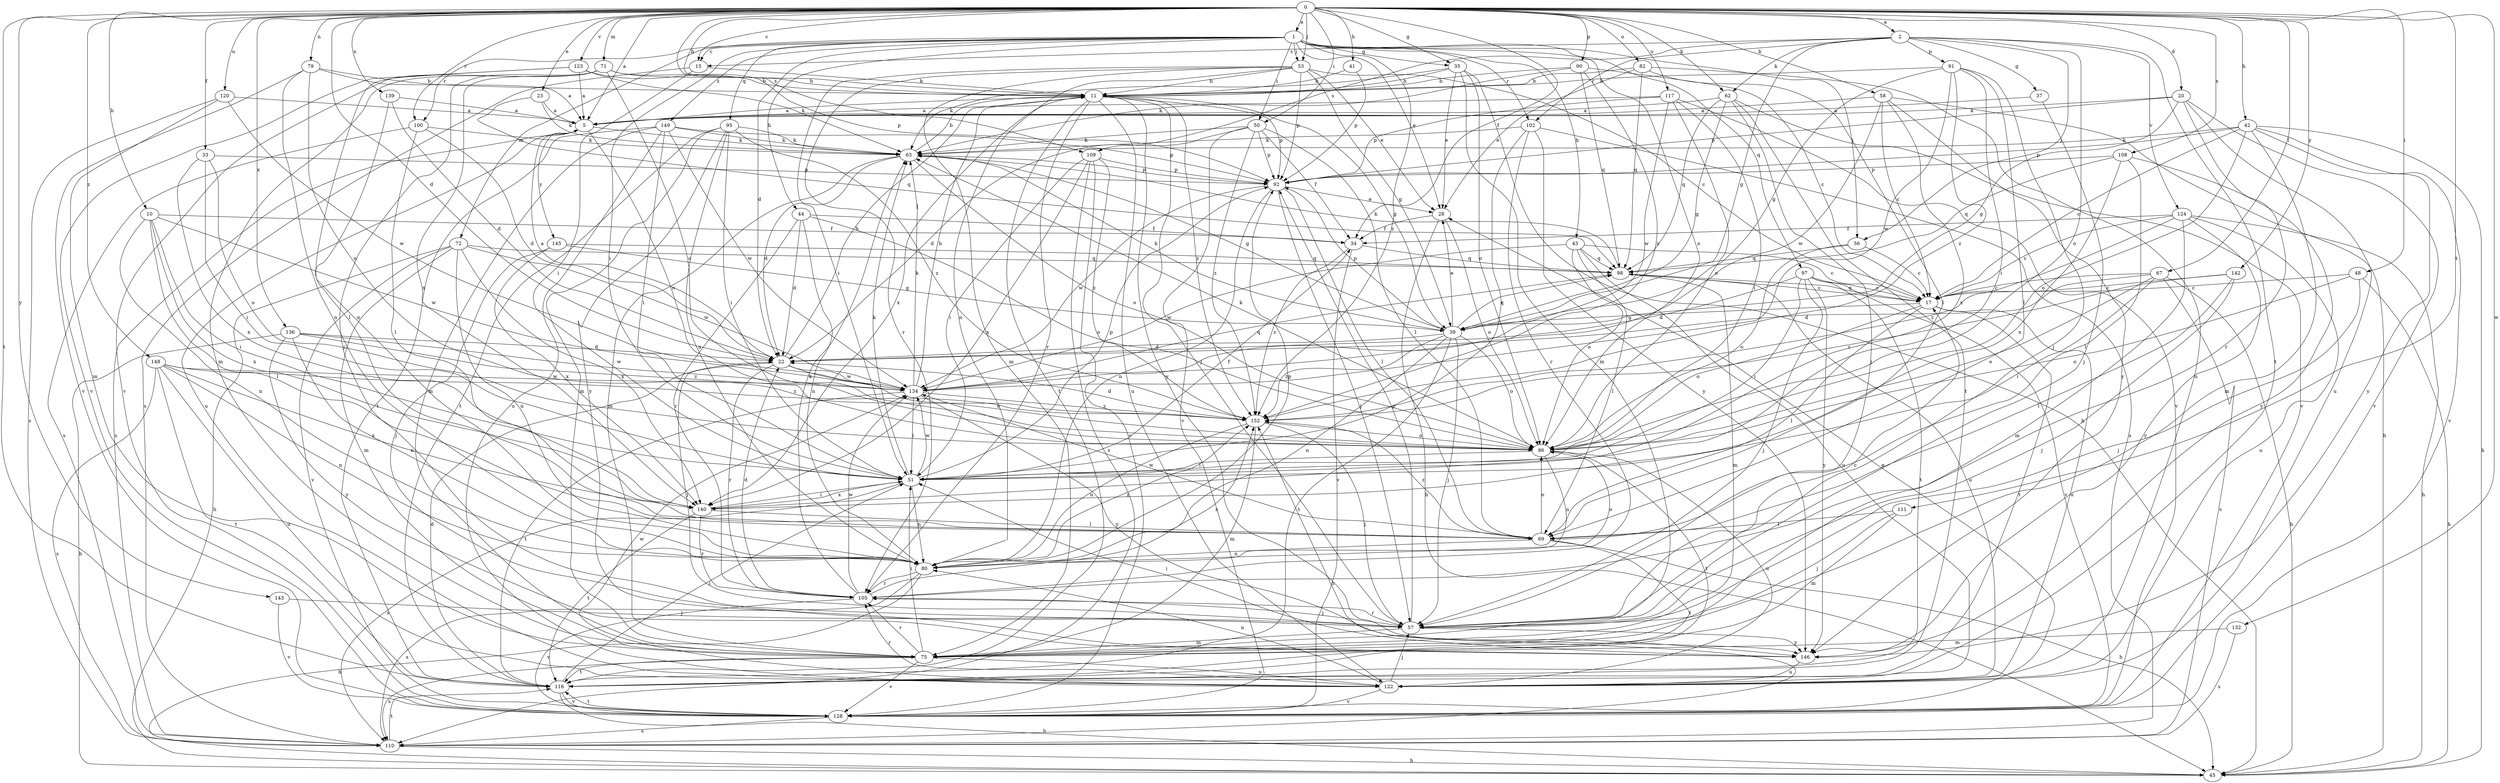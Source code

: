 strict digraph  {
0;
1;
2;
5;
10;
11;
15;
17;
20;
22;
23;
28;
33;
34;
35;
37;
39;
41;
42;
43;
44;
45;
48;
50;
51;
53;
56;
57;
58;
62;
63;
67;
69;
71;
72;
75;
79;
80;
82;
86;
90;
91;
92;
95;
97;
98;
100;
102;
105;
108;
109;
110;
111;
116;
117;
120;
122;
123;
124;
128;
132;
134;
136;
139;
140;
142;
143;
145;
146;
148;
149;
152;
0 -> 1  [label=a];
0 -> 2  [label=a];
0 -> 5  [label=a];
0 -> 10  [label=b];
0 -> 11  [label=b];
0 -> 15  [label=c];
0 -> 20  [label=d];
0 -> 22  [label=d];
0 -> 23  [label=e];
0 -> 33  [label=f];
0 -> 34  [label=f];
0 -> 35  [label=g];
0 -> 41  [label=h];
0 -> 42  [label=h];
0 -> 48  [label=i];
0 -> 50  [label=i];
0 -> 53  [label=j];
0 -> 58  [label=k];
0 -> 62  [label=k];
0 -> 67  [label=l];
0 -> 71  [label=m];
0 -> 79  [label=n];
0 -> 82  [label=o];
0 -> 90  [label=p];
0 -> 100  [label=r];
0 -> 108  [label=s];
0 -> 109  [label=s];
0 -> 111  [label=t];
0 -> 116  [label=t];
0 -> 117  [label=u];
0 -> 120  [label=u];
0 -> 123  [label=v];
0 -> 132  [label=w];
0 -> 136  [label=x];
0 -> 139  [label=x];
0 -> 142  [label=y];
0 -> 143  [label=y];
0 -> 148  [label=z];
1 -> 15  [label=c];
1 -> 22  [label=d];
1 -> 28  [label=e];
1 -> 35  [label=g];
1 -> 43  [label=h];
1 -> 44  [label=h];
1 -> 50  [label=i];
1 -> 51  [label=i];
1 -> 53  [label=j];
1 -> 56  [label=j];
1 -> 72  [label=m];
1 -> 86  [label=o];
1 -> 95  [label=q];
1 -> 97  [label=q];
1 -> 100  [label=r];
1 -> 102  [label=r];
1 -> 149  [label=z];
1 -> 152  [label=z];
2 -> 15  [label=c];
2 -> 37  [label=g];
2 -> 39  [label=g];
2 -> 56  [label=j];
2 -> 62  [label=k];
2 -> 86  [label=o];
2 -> 91  [label=p];
2 -> 102  [label=r];
2 -> 109  [label=s];
2 -> 116  [label=t];
2 -> 124  [label=v];
5 -> 63  [label=k];
5 -> 86  [label=o];
5 -> 110  [label=s];
5 -> 122  [label=u];
5 -> 145  [label=y];
10 -> 34  [label=f];
10 -> 51  [label=i];
10 -> 69  [label=l];
10 -> 80  [label=n];
10 -> 134  [label=w];
10 -> 140  [label=x];
11 -> 5  [label=a];
11 -> 39  [label=g];
11 -> 57  [label=j];
11 -> 92  [label=p];
11 -> 105  [label=r];
11 -> 116  [label=t];
11 -> 122  [label=u];
11 -> 140  [label=x];
11 -> 146  [label=y];
11 -> 152  [label=z];
15 -> 11  [label=b];
15 -> 51  [label=i];
15 -> 110  [label=s];
17 -> 39  [label=g];
17 -> 69  [label=l];
17 -> 86  [label=o];
17 -> 98  [label=q];
17 -> 116  [label=t];
17 -> 122  [label=u];
20 -> 5  [label=a];
20 -> 39  [label=g];
20 -> 92  [label=p];
20 -> 105  [label=r];
20 -> 122  [label=u];
20 -> 128  [label=v];
22 -> 5  [label=a];
22 -> 11  [label=b];
22 -> 57  [label=j];
22 -> 86  [label=o];
22 -> 105  [label=r];
22 -> 134  [label=w];
23 -> 5  [label=a];
23 -> 63  [label=k];
23 -> 98  [label=q];
28 -> 34  [label=f];
28 -> 45  [label=h];
28 -> 86  [label=o];
33 -> 51  [label=i];
33 -> 86  [label=o];
33 -> 92  [label=p];
33 -> 140  [label=x];
34 -> 98  [label=q];
34 -> 128  [label=v];
34 -> 152  [label=z];
35 -> 11  [label=b];
35 -> 28  [label=e];
35 -> 45  [label=h];
35 -> 63  [label=k];
35 -> 75  [label=m];
35 -> 86  [label=o];
37 -> 5  [label=a];
37 -> 57  [label=j];
39 -> 22  [label=d];
39 -> 28  [label=e];
39 -> 57  [label=j];
39 -> 63  [label=k];
39 -> 80  [label=n];
39 -> 86  [label=o];
39 -> 92  [label=p];
39 -> 98  [label=q];
39 -> 116  [label=t];
39 -> 152  [label=z];
41 -> 11  [label=b];
41 -> 92  [label=p];
42 -> 17  [label=c];
42 -> 45  [label=h];
42 -> 63  [label=k];
42 -> 75  [label=m];
42 -> 86  [label=o];
42 -> 92  [label=p];
42 -> 128  [label=v];
42 -> 146  [label=y];
43 -> 17  [label=c];
43 -> 69  [label=l];
43 -> 86  [label=o];
43 -> 98  [label=q];
43 -> 122  [label=u];
43 -> 134  [label=w];
44 -> 22  [label=d];
44 -> 34  [label=f];
44 -> 80  [label=n];
44 -> 86  [label=o];
44 -> 105  [label=r];
48 -> 17  [label=c];
48 -> 45  [label=h];
48 -> 57  [label=j];
48 -> 86  [label=o];
50 -> 22  [label=d];
50 -> 34  [label=f];
50 -> 63  [label=k];
50 -> 69  [label=l];
50 -> 92  [label=p];
50 -> 128  [label=v];
50 -> 152  [label=z];
51 -> 34  [label=f];
51 -> 63  [label=k];
51 -> 80  [label=n];
51 -> 92  [label=p];
51 -> 110  [label=s];
51 -> 134  [label=w];
51 -> 140  [label=x];
53 -> 11  [label=b];
53 -> 17  [label=c];
53 -> 28  [label=e];
53 -> 39  [label=g];
53 -> 51  [label=i];
53 -> 75  [label=m];
53 -> 80  [label=n];
53 -> 92  [label=p];
53 -> 105  [label=r];
56 -> 17  [label=c];
56 -> 86  [label=o];
56 -> 98  [label=q];
57 -> 17  [label=c];
57 -> 75  [label=m];
57 -> 92  [label=p];
57 -> 105  [label=r];
57 -> 146  [label=y];
58 -> 5  [label=a];
58 -> 17  [label=c];
58 -> 45  [label=h];
58 -> 134  [label=w];
58 -> 140  [label=x];
58 -> 146  [label=y];
62 -> 5  [label=a];
62 -> 39  [label=g];
62 -> 57  [label=j];
62 -> 98  [label=q];
62 -> 116  [label=t];
62 -> 128  [label=v];
63 -> 11  [label=b];
63 -> 22  [label=d];
63 -> 39  [label=g];
63 -> 75  [label=m];
63 -> 86  [label=o];
63 -> 92  [label=p];
67 -> 17  [label=c];
67 -> 22  [label=d];
67 -> 45  [label=h];
67 -> 51  [label=i];
67 -> 86  [label=o];
67 -> 110  [label=s];
69 -> 45  [label=h];
69 -> 80  [label=n];
69 -> 86  [label=o];
69 -> 116  [label=t];
69 -> 134  [label=w];
69 -> 152  [label=z];
71 -> 11  [label=b];
71 -> 57  [label=j];
71 -> 75  [label=m];
71 -> 86  [label=o];
71 -> 92  [label=p];
71 -> 128  [label=v];
71 -> 140  [label=x];
72 -> 45  [label=h];
72 -> 75  [label=m];
72 -> 80  [label=n];
72 -> 98  [label=q];
72 -> 128  [label=v];
72 -> 134  [label=w];
72 -> 140  [label=x];
75 -> 51  [label=i];
75 -> 105  [label=r];
75 -> 110  [label=s];
75 -> 116  [label=t];
75 -> 122  [label=u];
75 -> 128  [label=v];
79 -> 5  [label=a];
79 -> 11  [label=b];
79 -> 80  [label=n];
79 -> 86  [label=o];
79 -> 128  [label=v];
80 -> 45  [label=h];
80 -> 86  [label=o];
80 -> 92  [label=p];
80 -> 105  [label=r];
80 -> 110  [label=s];
80 -> 152  [label=z];
82 -> 11  [label=b];
82 -> 28  [label=e];
82 -> 69  [label=l];
82 -> 98  [label=q];
82 -> 122  [label=u];
86 -> 51  [label=i];
86 -> 63  [label=k];
86 -> 80  [label=n];
86 -> 116  [label=t];
86 -> 122  [label=u];
90 -> 11  [label=b];
90 -> 17  [label=c];
90 -> 63  [label=k];
90 -> 98  [label=q];
90 -> 152  [label=z];
91 -> 11  [label=b];
91 -> 39  [label=g];
91 -> 51  [label=i];
91 -> 57  [label=j];
91 -> 69  [label=l];
91 -> 134  [label=w];
91 -> 152  [label=z];
92 -> 28  [label=e];
92 -> 57  [label=j];
92 -> 69  [label=l];
92 -> 80  [label=n];
92 -> 134  [label=w];
95 -> 51  [label=i];
95 -> 63  [label=k];
95 -> 75  [label=m];
95 -> 80  [label=n];
95 -> 116  [label=t];
95 -> 146  [label=y];
95 -> 152  [label=z];
97 -> 17  [label=c];
97 -> 22  [label=d];
97 -> 51  [label=i];
97 -> 57  [label=j];
97 -> 116  [label=t];
97 -> 128  [label=v];
97 -> 146  [label=y];
98 -> 17  [label=c];
98 -> 63  [label=k];
98 -> 75  [label=m];
98 -> 122  [label=u];
100 -> 22  [label=d];
100 -> 63  [label=k];
100 -> 69  [label=l];
100 -> 110  [label=s];
102 -> 51  [label=i];
102 -> 63  [label=k];
102 -> 105  [label=r];
102 -> 110  [label=s];
102 -> 146  [label=y];
105 -> 22  [label=d];
105 -> 57  [label=j];
105 -> 63  [label=k];
105 -> 128  [label=v];
105 -> 134  [label=w];
105 -> 152  [label=z];
108 -> 69  [label=l];
108 -> 92  [label=p];
108 -> 98  [label=q];
108 -> 140  [label=x];
108 -> 146  [label=y];
109 -> 51  [label=i];
109 -> 92  [label=p];
109 -> 110  [label=s];
109 -> 128  [label=v];
109 -> 140  [label=x];
109 -> 152  [label=z];
110 -> 45  [label=h];
110 -> 116  [label=t];
110 -> 152  [label=z];
111 -> 57  [label=j];
111 -> 69  [label=l];
111 -> 75  [label=m];
116 -> 22  [label=d];
116 -> 45  [label=h];
116 -> 51  [label=i];
116 -> 128  [label=v];
117 -> 5  [label=a];
117 -> 51  [label=i];
117 -> 86  [label=o];
117 -> 92  [label=p];
117 -> 128  [label=v];
117 -> 134  [label=w];
120 -> 5  [label=a];
120 -> 75  [label=m];
120 -> 110  [label=s];
120 -> 134  [label=w];
122 -> 57  [label=j];
122 -> 80  [label=n];
122 -> 105  [label=r];
122 -> 128  [label=v];
122 -> 134  [label=w];
123 -> 5  [label=a];
123 -> 11  [label=b];
123 -> 63  [label=k];
123 -> 80  [label=n];
123 -> 128  [label=v];
124 -> 17  [label=c];
124 -> 34  [label=f];
124 -> 45  [label=h];
124 -> 75  [label=m];
124 -> 122  [label=u];
124 -> 146  [label=y];
124 -> 152  [label=z];
128 -> 28  [label=e];
128 -> 110  [label=s];
128 -> 116  [label=t];
132 -> 75  [label=m];
132 -> 110  [label=s];
134 -> 11  [label=b];
134 -> 51  [label=i];
134 -> 63  [label=k];
134 -> 98  [label=q];
134 -> 116  [label=t];
134 -> 146  [label=y];
134 -> 152  [label=z];
136 -> 22  [label=d];
136 -> 45  [label=h];
136 -> 80  [label=n];
136 -> 134  [label=w];
136 -> 146  [label=y];
136 -> 152  [label=z];
139 -> 5  [label=a];
139 -> 22  [label=d];
139 -> 69  [label=l];
140 -> 51  [label=i];
140 -> 69  [label=l];
140 -> 105  [label=r];
140 -> 116  [label=t];
142 -> 17  [label=c];
142 -> 57  [label=j];
142 -> 69  [label=l];
142 -> 152  [label=z];
143 -> 57  [label=j];
143 -> 128  [label=v];
145 -> 39  [label=g];
145 -> 57  [label=j];
145 -> 98  [label=q];
145 -> 140  [label=x];
146 -> 51  [label=i];
146 -> 122  [label=u];
148 -> 80  [label=n];
148 -> 110  [label=s];
148 -> 116  [label=t];
148 -> 122  [label=u];
148 -> 134  [label=w];
148 -> 140  [label=x];
148 -> 152  [label=z];
149 -> 51  [label=i];
149 -> 63  [label=k];
149 -> 75  [label=m];
149 -> 92  [label=p];
149 -> 116  [label=t];
149 -> 122  [label=u];
149 -> 134  [label=w];
152 -> 22  [label=d];
152 -> 57  [label=j];
152 -> 75  [label=m];
152 -> 80  [label=n];
152 -> 86  [label=o];
}
